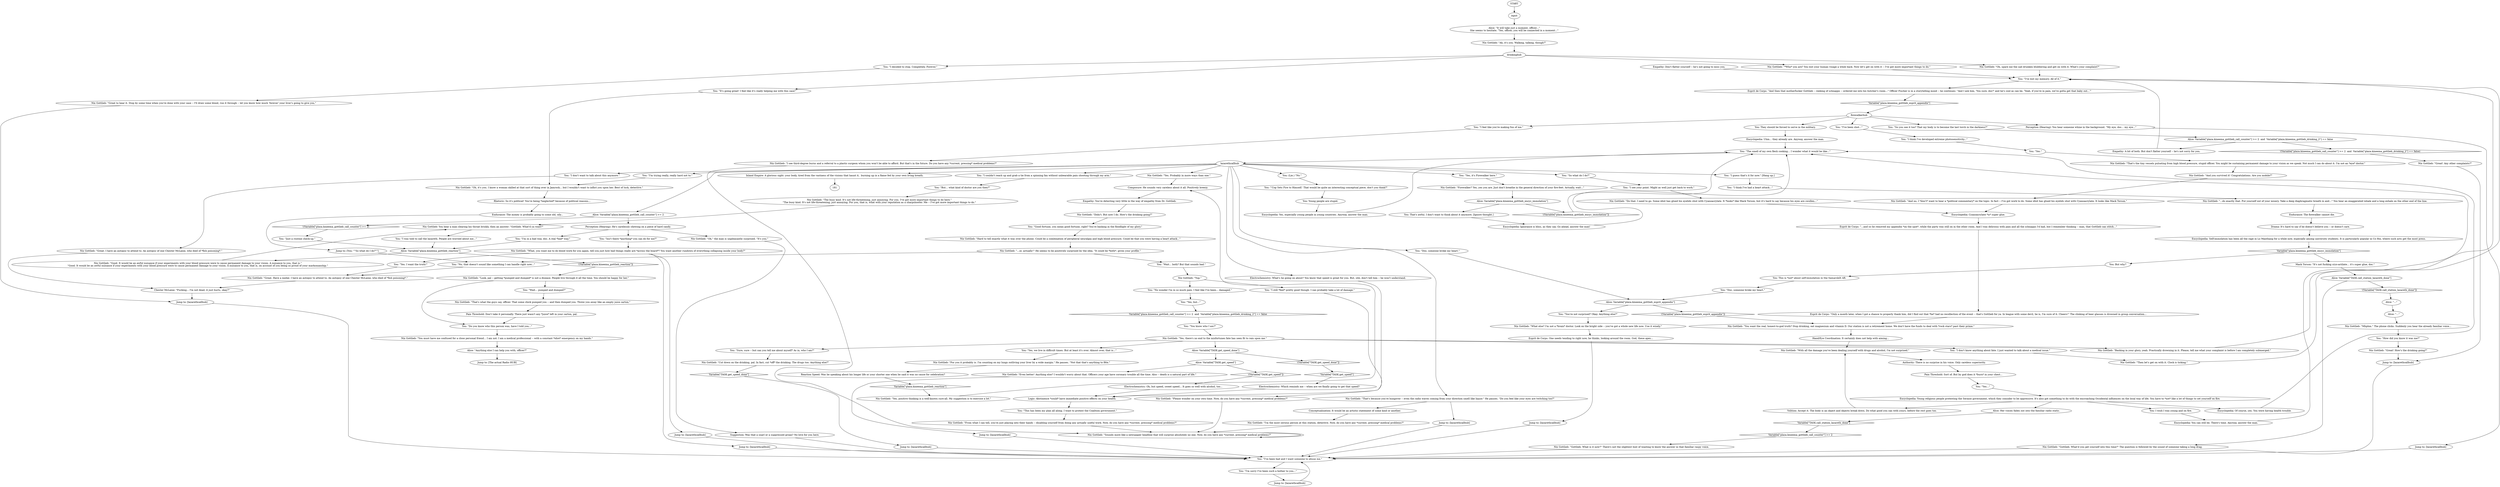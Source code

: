 # KINEEMA / LAZARETH CALL
# Here you can complete TASK.call_station_lazareth and get mocked by Nix Gottlieb.
# ==================================================
digraph G {
	  0 [label="START"];
	  1 [label="input"];
	  2 [label="You: \"Do you know who this person was, have I told you...\""];
	  3 [label="You: \"It's going great! I feel like it's really helping me with this case!\""];
	  4 [label="Jump to: [lazarethcallhub]"];
	  5 [label="Nix Gottlieb: \"Yup.\""];
	  6 [label="Endurance: The money is probably going to some old, oily..."];
	  7 [label="You: \"No wonder I'm in so much pain. I feel like I've been... damaged.\""];
	  8 [label="Jump to: [The actual Radio HUB]"];
	  9 [label="Nix Gottlieb: \"Great. I have an autopsy to attend to. An autopsy of one Chester McLaine, who died of *fish poisoning*.\""];
	  10 [label="Nix Gottlieb: \"Yes, there's no end to the misfortunes fate has seen fit to rain upon me.\""];
	  11 [label="You: \"Doc, someone broke my heart.\""];
	  12 [label="You: \"I still *feel* pretty good though. I can probably take a lot of damage.\""];
	  13 [label="Nix Gottlieb: \"What, you want me to do blood work for you again, tell you just how bad things really are *across the board*? You want another rundown of everything collapsing inside your body?\""];
	  14 [label="Esprit de Corps: \"Only a month later, when I got a chance to properly thank him, did I find out that *he* had no recollection of the event -- that's Gottlieb for ya. In league with some devil, he is, I'm sure of it. Cheers!\" The clinking of beer glasses is drowned in group conversation..."];
	  15 [label="You: \"I feel like you're making fun of me.\""];
	  16 [label="You: \"So you see it too? That my body is to become the last torch in the darkness?\""];
	  17 [label="You: \"I couldn't reach up and grab a tie from a spinning fan without unbearable pain shooting through my arm.\""];
	  18 [label="You: \"Yes. I want the truth!\""];
	  19 [label="Encyclopedia: You can still be. There's time. Anyway, answer the man."];
	  20 [label="Nix Gottlieb: \"Great to hear it. Stop by some time when you're done with your case -- I'll draw some blood, run it through -- let you know how much 'forever' your liver's going to give you.\""];
	  21 [label="Nix Gottlieb: \"Gottlieb. What is it now?\" There's not the slightest hint of wanting to know the answer in that familiar raspy voice."];
	  22 [label="Nix Gottlieb: \"Great! Any other complaints?\""];
	  23 [label="Nix Gottlieb: \"Do that. I need to go. Some idiot has glued his eyelids shut with Cyanoacrylate. It *looks* like Mack Torson, but it's hard to say because his eyes are swollen...\""];
	  24 [label="Endurance: The firewalker cannot die."];
	  25 [label="Encyclopedia: Yes, especially young people in young countries. Anyway, answer the man."];
	  26 [label="Logic: Abstinence *could* have immediate positive effects on your health."];
	  27 [label="Authority: There is no surprise in his voice. Only careless superiority."];
	  28 [label="You: \"I'm in a bad way, doc. A real *bad* way.\""];
	  29 [label="Nix Gottlieb: \"Then let's get on with it. Clock is ticking.\""];
	  30 [label="Nix Gottlieb: \"For you it probably is. I'm counting on my lungs outliving your liver by a wide margin.\" He pauses. \"Not that that's anything to fête.\""];
	  31 [label="Reaction Speed: Was he speaking about his longer life or your shorter one when he said it was no cause for celebration?"];
	  32 [label="Nix Gottlieb: \"That's the tiny vessels pulsating from high blood pressure, stupid officer. You might be sustaining permanent damage to your vision as we speak. Not much I can do about it. I'm not an *eye* doctor.\""];
	  33 [label="Nix Gottlieb: \"From what I can tell, you're just playing into their hands -- disabling yourself from doing any actually useful work. Now, do you have any *current, pressing* medical problems?\""];
	  34 [label="Encyclopedia: Uhm... they already are. Anyway, answer the man."];
	  35 [label="Composure: He sounds very careless about it all. Positively breezy."];
	  36 [label="Jump to: [lazarethcallhub]"];
	  37 [label="Alice: \"...\""];
	  38 [label="You: \"I decided to stop. Completely. Forever.\""];
	  39 [label="You: \"Sure, sure -- but can you tell me about myself? As in, who I am?\""];
	  40 [label="Nix Gottlieb: \"...or, actually!\" He seems to be positively surprised by the idea. \"It could be *both*, given your profile.\""];
	  41 [label="You: \"Wait... both? But that sounds bad.\""];
	  42 [label="Electrochemistry: Oh, but speed, sweet speed... It goes so well with alcohol, too..."];
	  43 [label="Electrochemistry: Which reminds me -- when are we finally going to get that speed?"];
	  44 [label="Nix Gottlieb: \"What else? I'm not a *brain* doctor. Look on the bright side -- you've got a whole new life now. Use it wisely.\""];
	  45 [label="You: But why?"];
	  46 [label="Chester McLaine: \"Fucking... I'm not dead, it just hurts, okay?\""];
	  47 [label="You: \"I guess that's it for now.\" [Hang up.]"];
	  48 [label="You: \"Yes...\""];
	  49 [label="You: \"Yes, it's Firewalker here.\""];
	  50 [label="Nix Gottlieb: \"Firewalker? Yes, yes you are. Just don't breathe in the general direction of your fire-feet. Actually, wait...\""];
	  51 [label="Nix Gottlieb: \"You must have me confused for a close personal friend... I am not. I am a medical professional -- with a constant *idiot* emergency on my hands.\""];
	  52 [label="Encyclopedia: Ignorance is bliss, as they say. Go ahead, answer the man!"];
	  53 [label="Alice: \"It will take just a moment, officer...\"\nShe seems to hesitate. \"Yes, officer, you will be connected in a moment...\""];
	  54 [label="Suggestion: Was that a snarl or a suppressed groan? No love for you here."];
	  55 [label="You: \"I don't know anything about fate. I just wanted to talk about a medical issue.\""];
	  56 [label="Nix Gottlieb: \"The busy kind. It's not life-threatening, just annoying. For you. I've got more important things to do here.\"\n\"The busy kind. It's not life-threatening, just annoying. For you, that is, what with your reputation as a sharpshooter. Me -- I've got more important things to do.\""];
	  57 [label="Empathy: You're detecting very little in the way of empathy from Dr. Gottlieb."];
	  58 [label="You: \"Wait... pumped and dumped?\""];
	  59 [label="Nix Gottlieb: \"That's what the guys say, officer. That some chick pumped you -- and then dumped you. Threw you away like an empty juice carton.\""];
	  60 [label="Pain Threshold: Don't take it personally. There just wasn't any *juice* left in your carton, pal."];
	  61 [label="Alice: \"...\""];
	  62 [label="Empathy: Don't flatter yourself -- he's not going to miss you."];
	  63 [label="Nix Gottlieb: \"Look, pal -- getting *pumped and dumped* is not a disease. People live through it all the time. You should be happy for her.\""];
	  64 [label="Alice: Variable[\"plaza.kineema_gottlieb_esprit_appendix\"]"];
	  65 [label="Variable[\"plaza.kineema_gottlieb_esprit_appendix\"]", shape=diamond];
	  66 [label="!(Variable[\"plaza.kineema_gottlieb_esprit_appendix\"])", shape=diamond];
	  67 [label="You: \"You're not surprised? Okay. Anything else?\""];
	  68 [label="Pain Threshold: Sort of. But by god does it *burn* in your chest..."];
	  69 [label="Nix Gottlieb: \"And no, I *don't* want to hear a *political commentary* on the topic. In fact -- I've got work to do. Some idiot has glued his eyelids shut with Cyanoacrylate. It looks like Mack Torson.\""];
	  70 [label="Jump to: [You: \"\"So what do I do?\"\"]"];
	  71 [label="Nix Gottlieb: \"Didn't. But now I do. How's the drinking going?\""];
	  72 [label="Nix Gottlieb: \"Great! How's the drinking going?\""];
	  73 [label="You: \"You know who I am?\""];
	  74 [label="You: \"I don't want to talk about this anymore.\""];
	  75 [label="Nix Gottlieb: \"*Who* you are? You lost your human visage a while back. Now let's get on with it -- I've got more important things to do.\""];
	  76 [label="Nix Gottlieb: \"Cut down on the drinking, pal. In fact, cut *off* the drinking. The drugs too. Anything else?\""];
	  77 [label="You: \"I see your point. Might as well just get back to work.\""];
	  78 [label="Jump to: [lazarethcallhub]"];
	  79 [label="Nix Gottlieb: \"Sounds more like a newspaper headline that will surprise absolutely no one. Now, do you have any *current, pressing* medical problems?\""];
	  80 [label="You: Young people are stupid."];
	  81 [label="You: I wish I was young and on fire."];
	  82 [label="Volition: Accept it. The body is an object and objects break down. Do what good you can with yours, before the rest goes too."];
	  83 [label="Jump to: [lazarethcallhub]"];
	  84 [label="Jump to: [lazarethcallhub]"];
	  85 [label="Nix Gottlieb: \"You want the real, honest-to-god truth? Stop drinking, eat magnesium and vitamin D. Our station is not a retirement home. We don't have the funds to deal with *rock stars* past their prime.\""];
	  86 [label="Nix Gottlieb: \"Great. Have a medal. I have an autopsy to attend to. An autopsy of one Chester McLaine, who died of *fish poisoning*.\""];
	  87 [label="Nix Gottlieb: \"Oh, it's you. I know a woman skilled at that sort of thing over in Jamrock... but I wouldn't want to inflict you upon her. Best of luck, detective.\""];
	  88 [label="You: \"I'm sorry I've been such a bother to you...\""];
	  89 [label="Alice: Variable[\"TASK.get_speed_done\"]"];
	  90 [label="Variable[\"TASK.get_speed_done\"]", shape=diamond];
	  91 [label="!(Variable[\"TASK.get_speed_done\"])", shape=diamond];
	  92 [label="Alice: Variable[\"TASK.get_speed\"]"];
	  93 [label="Variable[\"TASK.get_speed\"]", shape=diamond];
	  94 [label="!(Variable[\"TASK.get_speed\"])", shape=diamond];
	  95 [label="Nix Gottlieb: \"Even better! Anything else? I wouldn't worry about that. Officers your age have coronary trouble all the time. Also -- death is a natural part of life.\""];
	  96 [label="Encyclopedia: Young religious people protesting the Seraise government, which they consider to be oppressive. It's also got something to do with the encroaching Occidental influences on the local way of life. You have to *not* like a lot of things to set yourself on fire."];
	  97 [label="You: This is *not* about self-immolation in the Samarskilt AR."];
	  98 [label="Mack Torson: \"It's not fucking cryo-actilate... it's super glue, doc.\""];
	  99 [label="Encyclopedia: Cyanoacrylate *is* super glue."];
	  100 [label="Alice: Variable[\"TASK.call_station_lazareth_done\"]"];
	  101 [label="Variable[\"TASK.call_station_lazareth_done\"]", shape=diamond];
	  102 [label="!(Variable[\"TASK.call_station_lazareth_done\"])", shape=diamond];
	  103 [label="Nix Gottlieb: \"Gottlieb. What'd you get yourself into this time?\" The question is followed by the sound of someone taking a long drag."];
	  104 [label="You: \"Just a routine check-up.\""];
	  105 [label="You: \"Isn't there *anything* you can do for me?\""];
	  106 [label="Inland Empire: A glorious sight: your body, tired from the vastness of the visions that haunt it,  burning up in a flame fed by your own living breath."];
	  107 [label="Nix Gottlieb: \"I'm the most serious person at this station, detective. Now, do you have any *current, pressing* medical problems?\""];
	  108 [label="Nix Gottlieb: \"I see third-degree burns and a referral to a plastic surgeon whom you won't be able to afford. But that's in the future. Do you have any *current, pressing* medical problems?\""];
	  109 [label="Alice: Variable[\"plaza.kineema_gottlieb_call_counter\"] >= 2  and  Variable[\"plaza.kineema_gottlieb_drinking_2\"] == false"];
	  110 [label="Variable[\"plaza.kineema_gottlieb_call_counter\"] >= 2  and  Variable[\"plaza.kineema_gottlieb_drinking_2\"] == false", shape=diamond];
	  111 [label="!(Variable[\"plaza.kineema_gottlieb_call_counter\"] >= 2  and  Variable[\"plaza.kineema_gottlieb_drinking_2\"] == false)", shape=diamond];
	  112 [label="Empathy: A bit of both. But don't flatter yourself -- he's not sorry for you."];
	  113 [label="Nix Gottlieb: \"Yes, positive thinking is a well-known cure-all. My suggestion is to exercise a lot.\""];
	  114 [label="Nix Gottlieb: \"Please wonder on your own time. Now, do you have any *current, pressing* medical problems?\""];
	  115 [label="lazarethcallhub"];
	  116 [label="You: \"I've been bad and I want someone to abuse me.\""];
	  117 [label="You: \"I'm trying really, really hard not to.\""];
	  118 [label="Nix Gottlieb: \"Oh, spare me the sad drunken blubbering and get on with it. What's your complaint?\""];
	  119 [label="Jump to: [lazarethcallhub]"];
	  120 [label="You: \"I've lost my memory. All of it.\""];
	  121 [label="You: \"So what do I do?\""];
	  122 [label="You: \"No, that doesn't sound like something I can handle right now...\""];
	  123 [label="Jump to: [lazarethcallhub]"];
	  124 [label="Esprit de Corps: \"...and so he removed my appendix *on the spot*, while the party was still on in the other room. And I was delirious with pain and all the schnapps I'd had, but I remember thinking -- man, that Gottlieb can stitch...\""];
	  125 [label="firewalkerhub"];
	  126 [label="You: \"The smell of my own flesh cooking... I wonder what it would be like...\""];
	  127 [label="Perception (Hearing): You hear someone whine in the background. \"My eye, doc... my eye...\""];
	  128 [label="Jump to: [lazarethcallhub]"];
	  129 [label="Rhetoric: So it's political! You're being *neglected* because of political reasons..."];
	  130 [label="Hand/Eye Coordination: It certainly does not help with aiming..."];
	  131 [label="Nix Gottlieb: You hear a man clearing his throat briskly, then an answer: \"Gottlieb. What'd ya want?\""];
	  132 [label="Nix Gottlieb: \"Mhphm.\" The phone clicks. Suddenly you hear the already familiar voice..."];
	  133 [label="You: \"I think I've had a heart attack...\""];
	  134 [label="You: (Lie.) \"No.\""];
	  135 [label="Conceptualization: It would be an artistic statement of some kind or another."];
	  136 [label="Drama: It's hard to say if he doesn't believe you -- or doesn't care."];
	  137 [label="Esprit de Corps: One needs tending to right now, he thinks, looking around the room. God, these apes..."];
	  138 [label="Alice: \"Anything else I can help you with, officer?\""];
	  139 [label="You: \"How did you know it was me?\""];
	  140 [label="Alice: Variable[\"plaza.kineema_gottlieb_call_counter\"] >= 2"];
	  141 [label="Variable[\"plaza.kineema_gottlieb_call_counter\"] >= 2", shape=diamond];
	  142 [label="!(Variable[\"plaza.kineema_gottlieb_call_counter\"] >= 2)", shape=diamond];
	  143 [label="Perception (Hearing): He's carelessly chewing on a piece of hard candy."];
	  144 [label="You: \"I was told to call the lazareth. People are worried about me...\""];
	  145 [label="Nix Gottlieb: \"Oh,\" the man is unpleasantly surprised. \"It's you.\""];
	  146 [label="Alice: Variable[\"plaza.kineema_gottlieb_reaction\"]"];
	  147 [label="Variable[\"plaza.kineema_gottlieb_reaction\"]", shape=diamond];
	  148 [label="!(Variable[\"plaza.kineema_gottlieb_reaction\"])", shape=diamond];
	  149 [label="Nix Gottlieb: \"Good. It would be an awful nuisance if your experiments with your blood pressure were to cause permanent damage to your vision. A nuisance to you, that is.\"\n\"Good. It would be an awful nuisance if your experiments with your blood pressure were to cause permanent damage to your vision. A nuisance to you, that is, on account of you being so proud of your marksmanship.\""];
	  150 [label="You: \"'Cop Sets Fire to Himself.' That would be quite an interesting conceptual piece, don't you think?\""];
	  151 [label="You: They should be forced to serve in the military."];
	  152 [label="Encyclopedia: Of course, yes. You were having health trouble."];
	  153 [label="You: \"Doc, someone broke my heart.\""];
	  154 [label="Nix Gottlieb: \"Yes. Probably in more ways than one.\""];
	  155 [label="You: \"Yes, but...\""];
	  156 [label="drinkinghub"];
	  157 [label="You: \"Good fortune, you mean good fortune, right? You're basking in the floodlight of my glory.\""];
	  158 [label="You: \"Yes, we live in difficult times. But at least it's over. Almost over, that is...\""];
	  159 [label="Nix Gottlieb: \"Basking in your glory, yeah. Practically drowning in it. Please, tell me what your complaint is before I am completely submerged.\""];
	  160 [label="Nix Gottlieb: \"Hard to tell exactly what it was over the phone. Could be a combination of peripheral neuralgia and high blood pressure. Could be that you were having a heart attack...\""];
	  161 [label="You: \"But... what kind of doctor are you then?\""];
	  162 [label="Nix Gottlieb: \"And you survived it! Congratulations. Are you mobile?\""];
	  163 [label="Nix Gottlieb: \"...do exactly that. Put yourself out of your misery. Take a deep diaphragmatic breath in and...\" You hear an exaggerated inhale and a long exhale on the other end of the line."];
	  164 [label="Alice: Variable[\"plaza.kineema_gottlieb_encyc_immolation\"]"];
	  165 [label="Variable[\"plaza.kineema_gottlieb_encyc_immolation\"]", shape=diamond];
	  166 [label="!(Variable[\"plaza.kineema_gottlieb_encyc_immolation\"])", shape=diamond];
	  167 [label="You: That's awful. I don't want to think about it anymore. [Ignore thought.]"];
	  168 [label="Alice: Her voices fades out into the familiar radio static."];
	  169 [label="Nix Gottlieb: \"Ah, it's you. Walking, talking, though?\""];
	  170 [label="You: \"I think I've developed extreme photosensitivity...\""];
	  171 [label="Electrochemistry: What's he going on about? You know that speed is great for you. But, shh, don't tell him -- he won't understand."];
	  172 [label="Jump to: [lazarethcallhub]"];
	  173 [label="You: \"This has been my plan all along. I want to protest the Coalition government.\""];
	  174 [label="You: \"I've been shot...\""];
	  175 [label="Nix Gottlieb: \"That's because you're hungover -- even the radio waves coming from your direction smell like liquor.\" He pauses. \"Do you feel like your eyes are twitching too?\""];
	  176 [label="You: \"Yes.\""];
	  177 [label="Jump to: [lazarethcallhub]"];
	  178 [label="Nix Gottlieb: \"With all the damage you've been dealing yourself with drugs and alcohol, I'm not surprised.\""];
	  179 [label="Esprit de Corps: \"And then that motherfucker Gottlieb -- reeking of schnapps -- ordered me into his butcher's room...\" Officer Fischer is in a storytelling mood -- he continues: \"And I ask him, 'You sure, doc?' and he's cool as can be, 'Yeah, if you're in pain, we've gotta get that baby out...'\""];
	  180 [label="Encyclopedia: Self-immolation has been all the rage in Lo Manthang for a while now, especially among university students. It is particularly popular in Co Hoi, where such acts get the most press."];
	  0 -> 1
	  1 -> 53
	  2 -> 51
	  3 -> 87
	  4 -> 116
	  5 -> 12
	  5 -> 7
	  6 -> 70
	  7 -> 155
	  9 -> 46
	  10 -> 39
	  10 -> 55
	  10 -> 89
	  10 -> 158
	  10 -> 159
	  11 -> 64
	  12 -> 114
	  13 -> 18
	  13 -> 123
	  13 -> 78
	  14 -> 85
	  15 -> 108
	  16 -> 109
	  17 -> 161
	  18 -> 86
	  19 -> 126
	  20 -> 4
	  21 -> 116
	  22 -> 84
	  23 -> 99
	  24 -> 136
	  25 -> 126
	  26 -> 173
	  27 -> 68
	  28 -> 146
	  29 -> 120
	  30 -> 31
	  31 -> 147
	  32 -> 162
	  33 -> 79
	  34 -> 126
	  35 -> 57
	  36 -> 116
	  37 -> 61
	  38 -> 20
	  39 -> 76
	  40 -> 41
	  40 -> 122
	  41 -> 5
	  42 -> 26
	  43 -> 26
	  44 -> 137
	  45 -> 97
	  46 -> 4
	  47 -> 133
	  48 -> 96
	  49 -> 50
	  50 -> 164
	  51 -> 138
	  52 -> 126
	  53 -> 169
	  54 -> 116
	  55 -> 29
	  56 -> 131
	  57 -> 71
	  58 -> 59
	  59 -> 60
	  60 -> 2
	  61 -> 132
	  62 -> 120
	  63 -> 58
	  63 -> 2
	  64 -> 66
	  64 -> 67
	  65 -> 125
	  66 -> 85
	  67 -> 44
	  68 -> 48
	  69 -> 99
	  70 -> 122
	  71 -> 157
	  72 -> 84
	  73 -> 10
	  74 -> 9
	  75 -> 120
	  76 -> 90
	  77 -> 23
	  78 -> 116
	  79 -> 79
	  80 -> 25
	  81 -> 19
	  82 -> 178
	  83 -> 116
	  84 -> 116
	  85 -> 130
	  86 -> 46
	  87 -> 129
	  88 -> 119
	  89 -> 91
	  89 -> 92
	  90 -> 172
	  91 -> 93
	  92 -> 94
	  92 -> 95
	  93 -> 43
	  94 -> 42
	  95 -> 83
	  96 -> 152
	  96 -> 81
	  96 -> 82
	  96 -> 168
	  97 -> 153
	  98 -> 100
	  99 -> 124
	  100 -> 102
	  100 -> 103
	  101 -> 141
	  102 -> 37
	  103 -> 116
	  104 -> 146
	  105 -> 13
	  106 -> 181
	  107 -> 79
	  108 -> 79
	  109 -> 112
	  109 -> 111
	  110 -> 73
	  111 -> 22
	  112 -> 120
	  113 -> 35
	  114 -> 79
	  115 -> 134
	  115 -> 74
	  115 -> 171
	  115 -> 140
	  115 -> 11
	  115 -> 106
	  115 -> 175
	  115 -> 47
	  115 -> 49
	  115 -> 17
	  115 -> 117
	  115 -> 121
	  115 -> 154
	  116 -> 88
	  117 -> 87
	  118 -> 120
	  119 -> 116
	  120 -> 179
	  121 -> 77
	  122 -> 86
	  123 -> 116
	  124 -> 14
	  125 -> 174
	  125 -> 15
	  125 -> 16
	  125 -> 151
	  125 -> 127
	  126 -> 115
	  127 -> 36
	  128 -> 116
	  129 -> 6
	  130 -> 178
	  131 -> 144
	  132 -> 139
	  133 -> 163
	  134 -> 150
	  135 -> 107
	  136 -> 180
	  137 -> 128
	  138 -> 8
	  139 -> 72
	  140 -> 142
	  140 -> 143
	  141 -> 21
	  142 -> 104
	  143 -> 105
	  143 -> 145
	  143 -> 28
	  144 -> 146
	  145 -> 54
	  146 -> 148
	  146 -> 149
	  147 -> 113
	  148 -> 63
	  149 -> 131
	  150 -> 80
	  151 -> 34
	  152 -> 126
	  153 -> 64
	  154 -> 35
	  155 -> 110
	  156 -> 75
	  156 -> 118
	  156 -> 3
	  156 -> 38
	  157 -> 160
	  158 -> 30
	  159 -> 120
	  160 -> 40
	  161 -> 56
	  162 -> 69
	  163 -> 24
	  164 -> 166
	  164 -> 167
	  165 -> 98
	  165 -> 45
	  166 -> 126
	  167 -> 52
	  168 -> 101
	  169 -> 156
	  170 -> 176
	  171 -> 26
	  172 -> 116
	  173 -> 33
	  174 -> 170
	  175 -> 177
	  175 -> 135
	  176 -> 32
	  177 -> 116
	  178 -> 27
	  179 -> 65
	  180 -> 165
}

